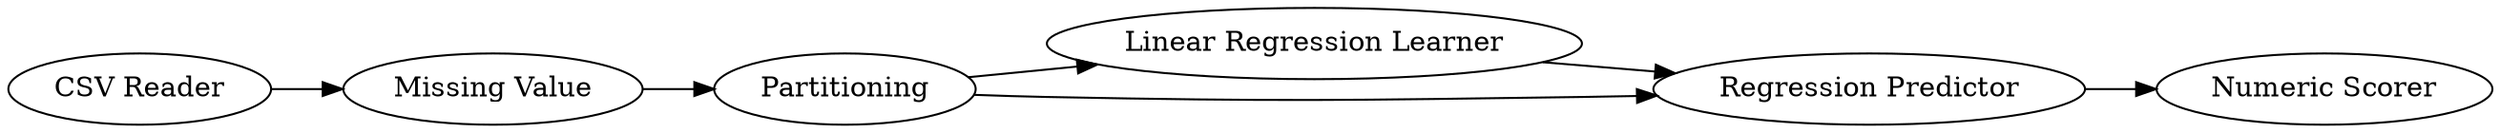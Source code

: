digraph {
	1 [label="Linear Regression Learner"]
	2 [label="Regression Predictor"]
	3 [label="Numeric Scorer"]
	4 [label=Partitioning]
	5 [label="Missing Value"]
	6 [label="CSV Reader"]
	1 -> 2
	2 -> 3
	4 -> 1
	4 -> 2
	5 -> 4
	6 -> 5
	rankdir=LR
}
